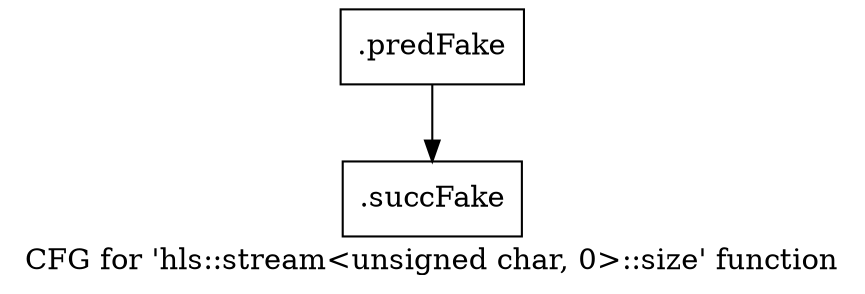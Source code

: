digraph "CFG for 'hls::stream\<unsigned char, 0\>::size' function" {
	label="CFG for 'hls::stream\<unsigned char, 0\>::size' function";

	Node0x5231c70 [shape=record,filename="",linenumber="",label="{.predFake}"];
	Node0x5231c70 -> Node0x52d82b0[ callList="" memoryops="" filename="/home/akhilkushe/Xilinx/Vitis_HLS/2021.2/include/hls_stream_thread_unsafe.h" execusionnum="1"];
	Node0x52d82b0 [shape=record,filename="/home/akhilkushe/Xilinx/Vitis_HLS/2021.2/include/hls_stream_thread_unsafe.h",linenumber="405",label="{.succFake}"];
}
